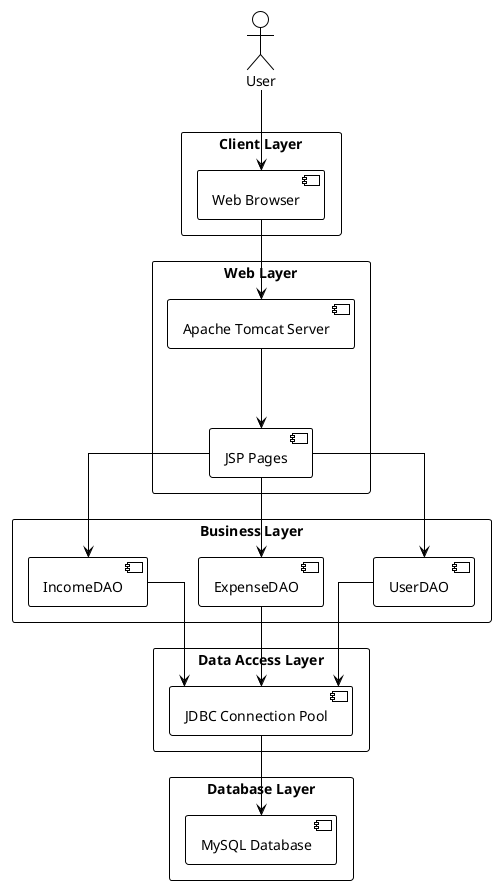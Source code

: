 @startuml ExpenseManager_Architecture
!theme plain
skinparam linetype ortho
skinparam nodesep 50
skinparam ranksep 80

actor User

rectangle "Client Layer" {
    component [Web Browser] as Browser
}

rectangle "Web Layer" {
    component [Apache Tomcat Server] as Server
    component [JSP Pages] as JSP
}

rectangle "Business Layer" {
    component [UserDAO] as UserDAO
    component [ExpenseDAO] as ExpenseDAO
    component [IncomeDAO] as IncomeDAO
}

rectangle "Data Access Layer" {
    component [JDBC Connection Pool] as JDBC
}

rectangle "Database Layer" {
    database [MySQL Database] as DB
}

User --> Browser
Browser --> Server
Server --> JSP
JSP --> UserDAO
JSP --> ExpenseDAO
JSP --> IncomeDAO
UserDAO --> JDBC
ExpenseDAO --> JDBC
IncomeDAO --> JDBC
JDBC --> DB

@enduml